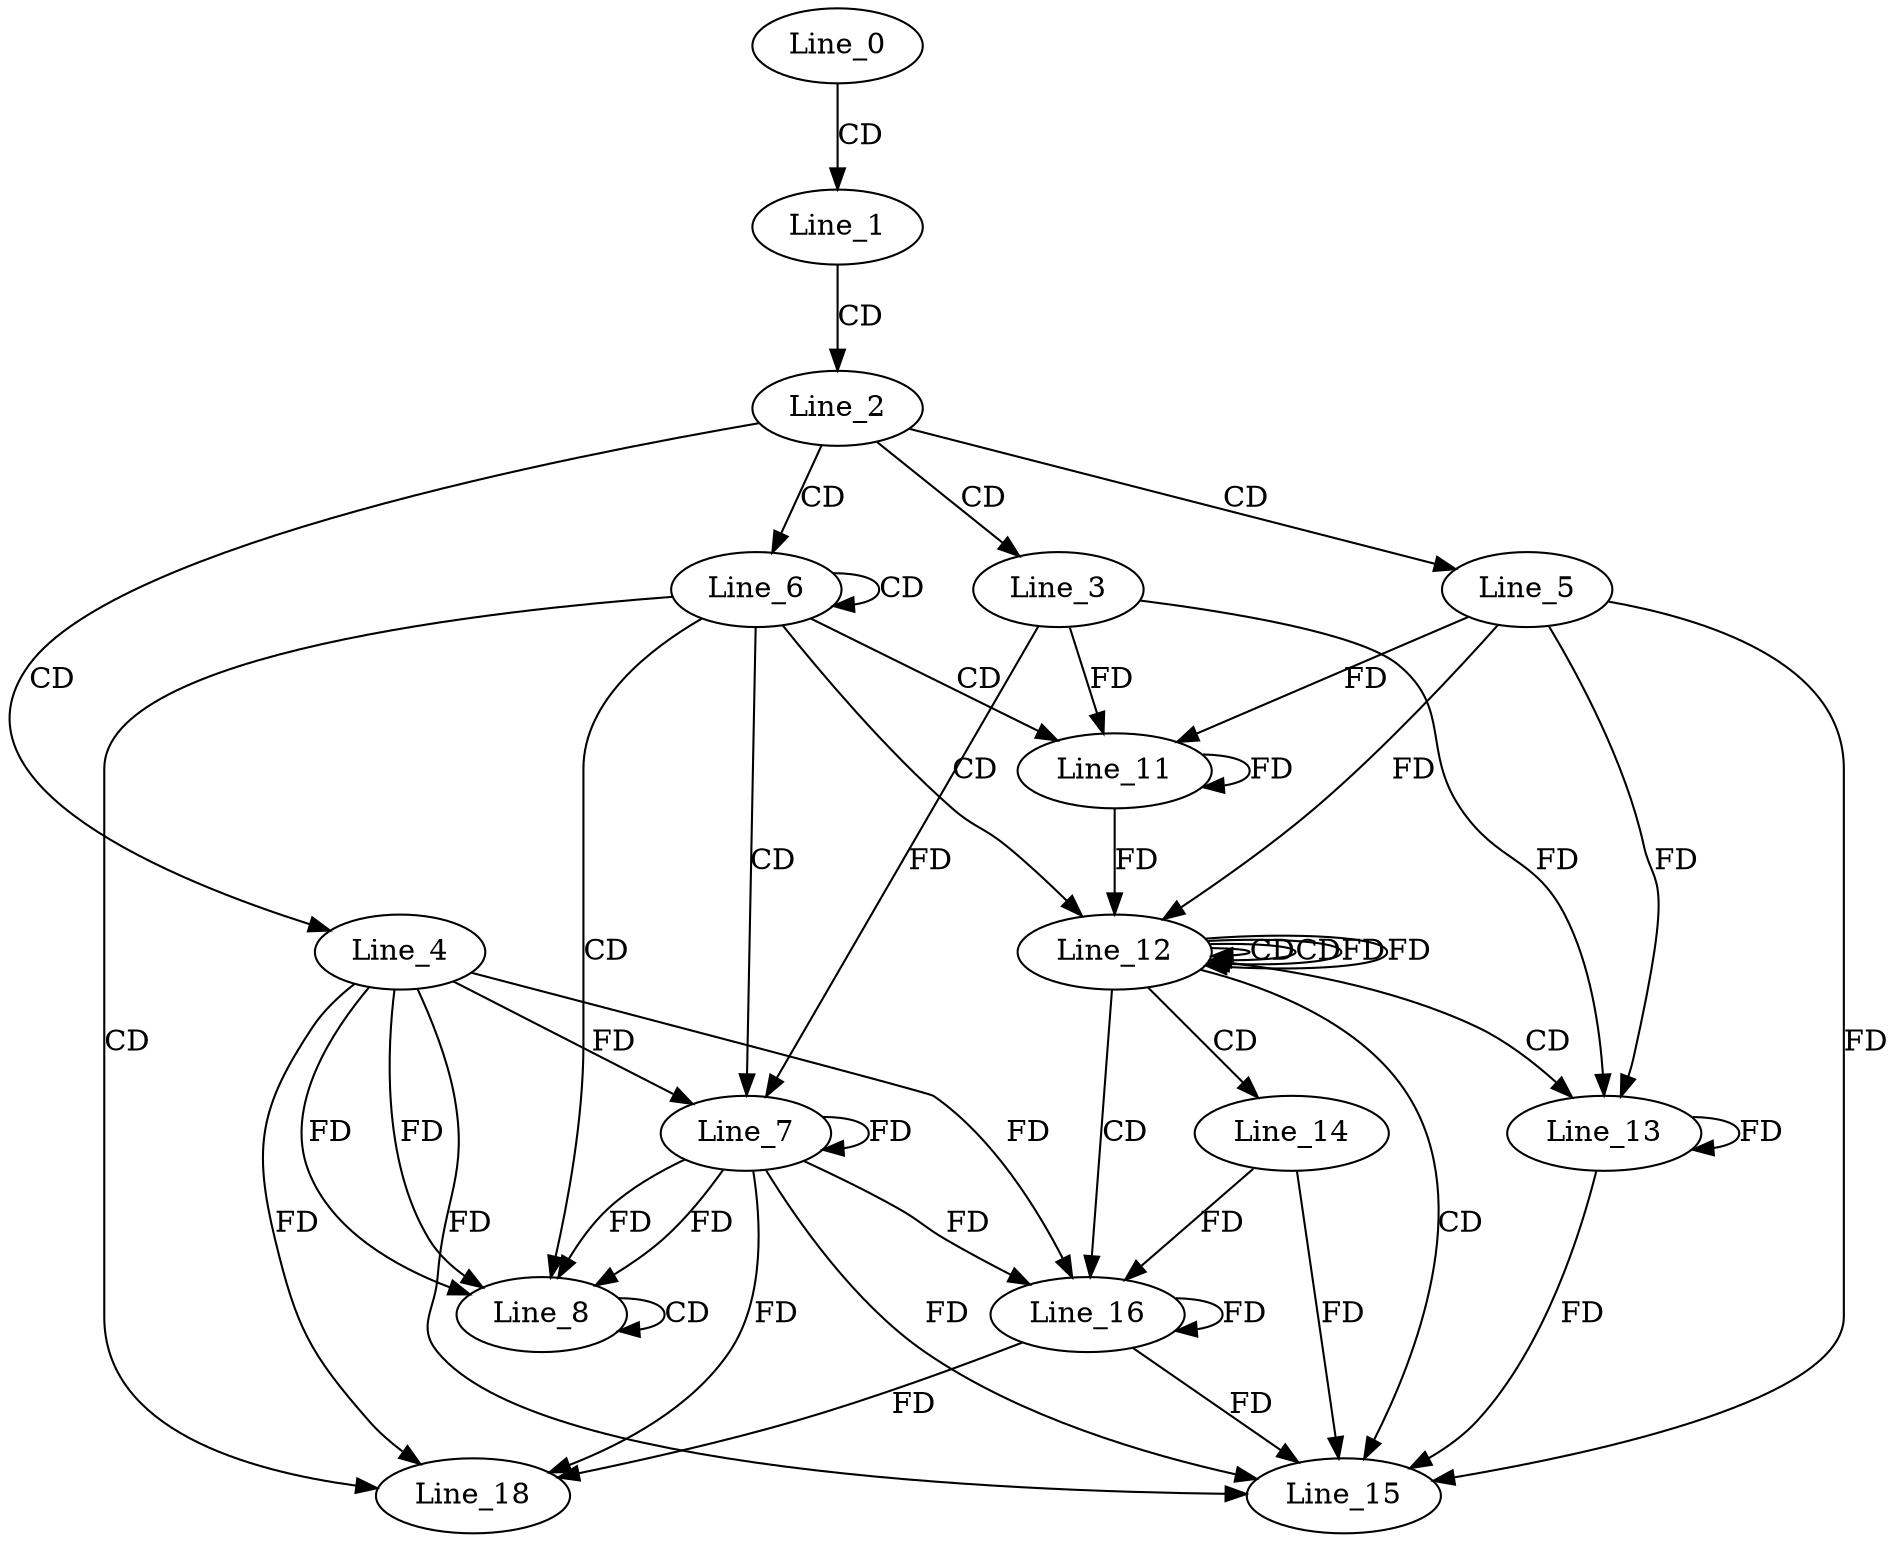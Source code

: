 digraph G {
  Line_0;
  Line_1;
  Line_2;
  Line_3;
  Line_4;
  Line_5;
  Line_6;
  Line_7;
  Line_7;
  Line_8;
  Line_8;
  Line_11;
  Line_11;
  Line_11;
  Line_12;
  Line_12;
  Line_12;
  Line_13;
  Line_13;
  Line_13;
  Line_14;
  Line_15;
  Line_15;
  Line_15;
  Line_15;
  Line_15;
  Line_16;
  Line_16;
  Line_18;
  Line_0 -> Line_1 [ label="CD" ];
  Line_1 -> Line_2 [ label="CD" ];
  Line_2 -> Line_3 [ label="CD" ];
  Line_2 -> Line_4 [ label="CD" ];
  Line_2 -> Line_5 [ label="CD" ];
  Line_2 -> Line_6 [ label="CD" ];
  Line_6 -> Line_6 [ label="CD" ];
  Line_6 -> Line_7 [ label="CD" ];
  Line_7 -> Line_7 [ label="FD" ];
  Line_4 -> Line_7 [ label="FD" ];
  Line_3 -> Line_7 [ label="FD" ];
  Line_6 -> Line_8 [ label="CD" ];
  Line_7 -> Line_8 [ label="FD" ];
  Line_4 -> Line_8 [ label="FD" ];
  Line_8 -> Line_8 [ label="CD" ];
  Line_7 -> Line_8 [ label="FD" ];
  Line_4 -> Line_8 [ label="FD" ];
  Line_6 -> Line_11 [ label="CD" ];
  Line_11 -> Line_11 [ label="FD" ];
  Line_5 -> Line_11 [ label="FD" ];
  Line_3 -> Line_11 [ label="FD" ];
  Line_6 -> Line_12 [ label="CD" ];
  Line_12 -> Line_12 [ label="CD" ];
  Line_11 -> Line_12 [ label="FD" ];
  Line_5 -> Line_12 [ label="FD" ];
  Line_12 -> Line_12 [ label="CD" ];
  Line_12 -> Line_12 [ label="FD" ];
  Line_12 -> Line_13 [ label="CD" ];
  Line_13 -> Line_13 [ label="FD" ];
  Line_5 -> Line_13 [ label="FD" ];
  Line_3 -> Line_13 [ label="FD" ];
  Line_12 -> Line_14 [ label="CD" ];
  Line_12 -> Line_15 [ label="CD" ];
  Line_14 -> Line_15 [ label="FD" ];
  Line_7 -> Line_15 [ label="FD" ];
  Line_4 -> Line_15 [ label="FD" ];
  Line_13 -> Line_15 [ label="FD" ];
  Line_5 -> Line_15 [ label="FD" ];
  Line_12 -> Line_16 [ label="CD" ];
  Line_16 -> Line_16 [ label="FD" ];
  Line_7 -> Line_16 [ label="FD" ];
  Line_4 -> Line_16 [ label="FD" ];
  Line_14 -> Line_16 [ label="FD" ];
  Line_6 -> Line_18 [ label="CD" ];
  Line_16 -> Line_18 [ label="FD" ];
  Line_7 -> Line_18 [ label="FD" ];
  Line_4 -> Line_18 [ label="FD" ];
  Line_12 -> Line_12 [ label="FD" ];
  Line_16 -> Line_15 [ label="FD" ];
}
